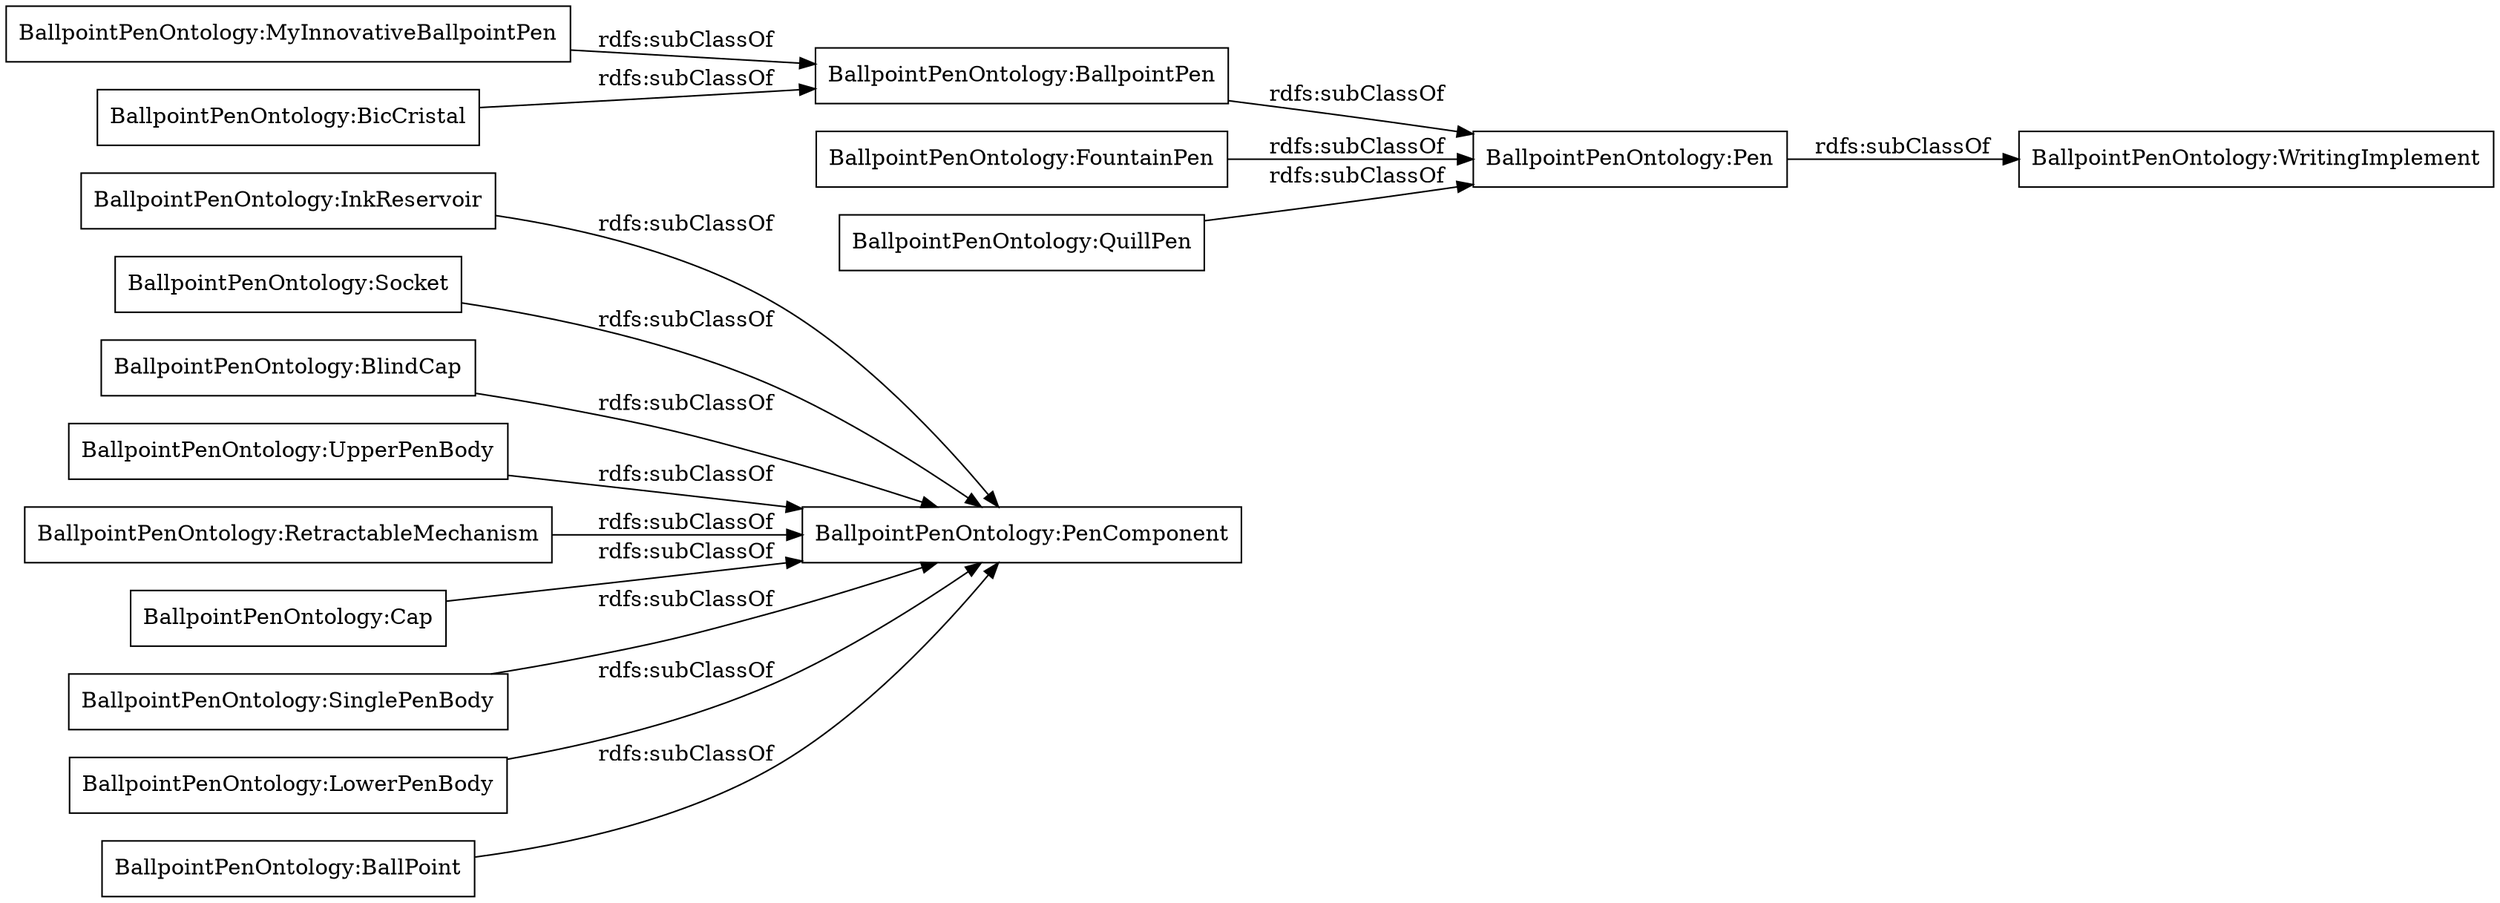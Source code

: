 digraph ar2dtool_diagram { 
rankdir=LR;
size="1000"
node [shape = rectangle, color="black"]; "BallpointPenOntology:InkReservoir" "BallpointPenOntology:MyInnovativeBallpointPen" "BallpointPenOntology:FountainPen" "BallpointPenOntology:Socket" "BallpointPenOntology:BlindCap" "BallpointPenOntology:BicCristal" "BallpointPenOntology:PenComponent" "BallpointPenOntology:WritingImplement" "BallpointPenOntology:UpperPenBody" "BallpointPenOntology:QuillPen" "BallpointPenOntology:RetractableMechanism" "BallpointPenOntology:Cap" "BallpointPenOntology:SinglePenBody" "BallpointPenOntology:BallpointPen" "BallpointPenOntology:LowerPenBody" "BallpointPenOntology:BallPoint" "BallpointPenOntology:Pen" ; /*classes style*/
	"BallpointPenOntology:BicCristal" -> "BallpointPenOntology:BallpointPen" [ label = "rdfs:subClassOf" ];
	"BallpointPenOntology:BallpointPen" -> "BallpointPenOntology:Pen" [ label = "rdfs:subClassOf" ];
	"BallpointPenOntology:MyInnovativeBallpointPen" -> "BallpointPenOntology:BallpointPen" [ label = "rdfs:subClassOf" ];
	"BallpointPenOntology:QuillPen" -> "BallpointPenOntology:Pen" [ label = "rdfs:subClassOf" ];
	"BallpointPenOntology:Cap" -> "BallpointPenOntology:PenComponent" [ label = "rdfs:subClassOf" ];
	"BallpointPenOntology:InkReservoir" -> "BallpointPenOntology:PenComponent" [ label = "rdfs:subClassOf" ];
	"BallpointPenOntology:UpperPenBody" -> "BallpointPenOntology:PenComponent" [ label = "rdfs:subClassOf" ];
	"BallpointPenOntology:Pen" -> "BallpointPenOntology:WritingImplement" [ label = "rdfs:subClassOf" ];
	"BallpointPenOntology:FountainPen" -> "BallpointPenOntology:Pen" [ label = "rdfs:subClassOf" ];
	"BallpointPenOntology:SinglePenBody" -> "BallpointPenOntology:PenComponent" [ label = "rdfs:subClassOf" ];
	"BallpointPenOntology:BallPoint" -> "BallpointPenOntology:PenComponent" [ label = "rdfs:subClassOf" ];
	"BallpointPenOntology:LowerPenBody" -> "BallpointPenOntology:PenComponent" [ label = "rdfs:subClassOf" ];
	"BallpointPenOntology:RetractableMechanism" -> "BallpointPenOntology:PenComponent" [ label = "rdfs:subClassOf" ];
	"BallpointPenOntology:BlindCap" -> "BallpointPenOntology:PenComponent" [ label = "rdfs:subClassOf" ];
	"BallpointPenOntology:Socket" -> "BallpointPenOntology:PenComponent" [ label = "rdfs:subClassOf" ];

}

